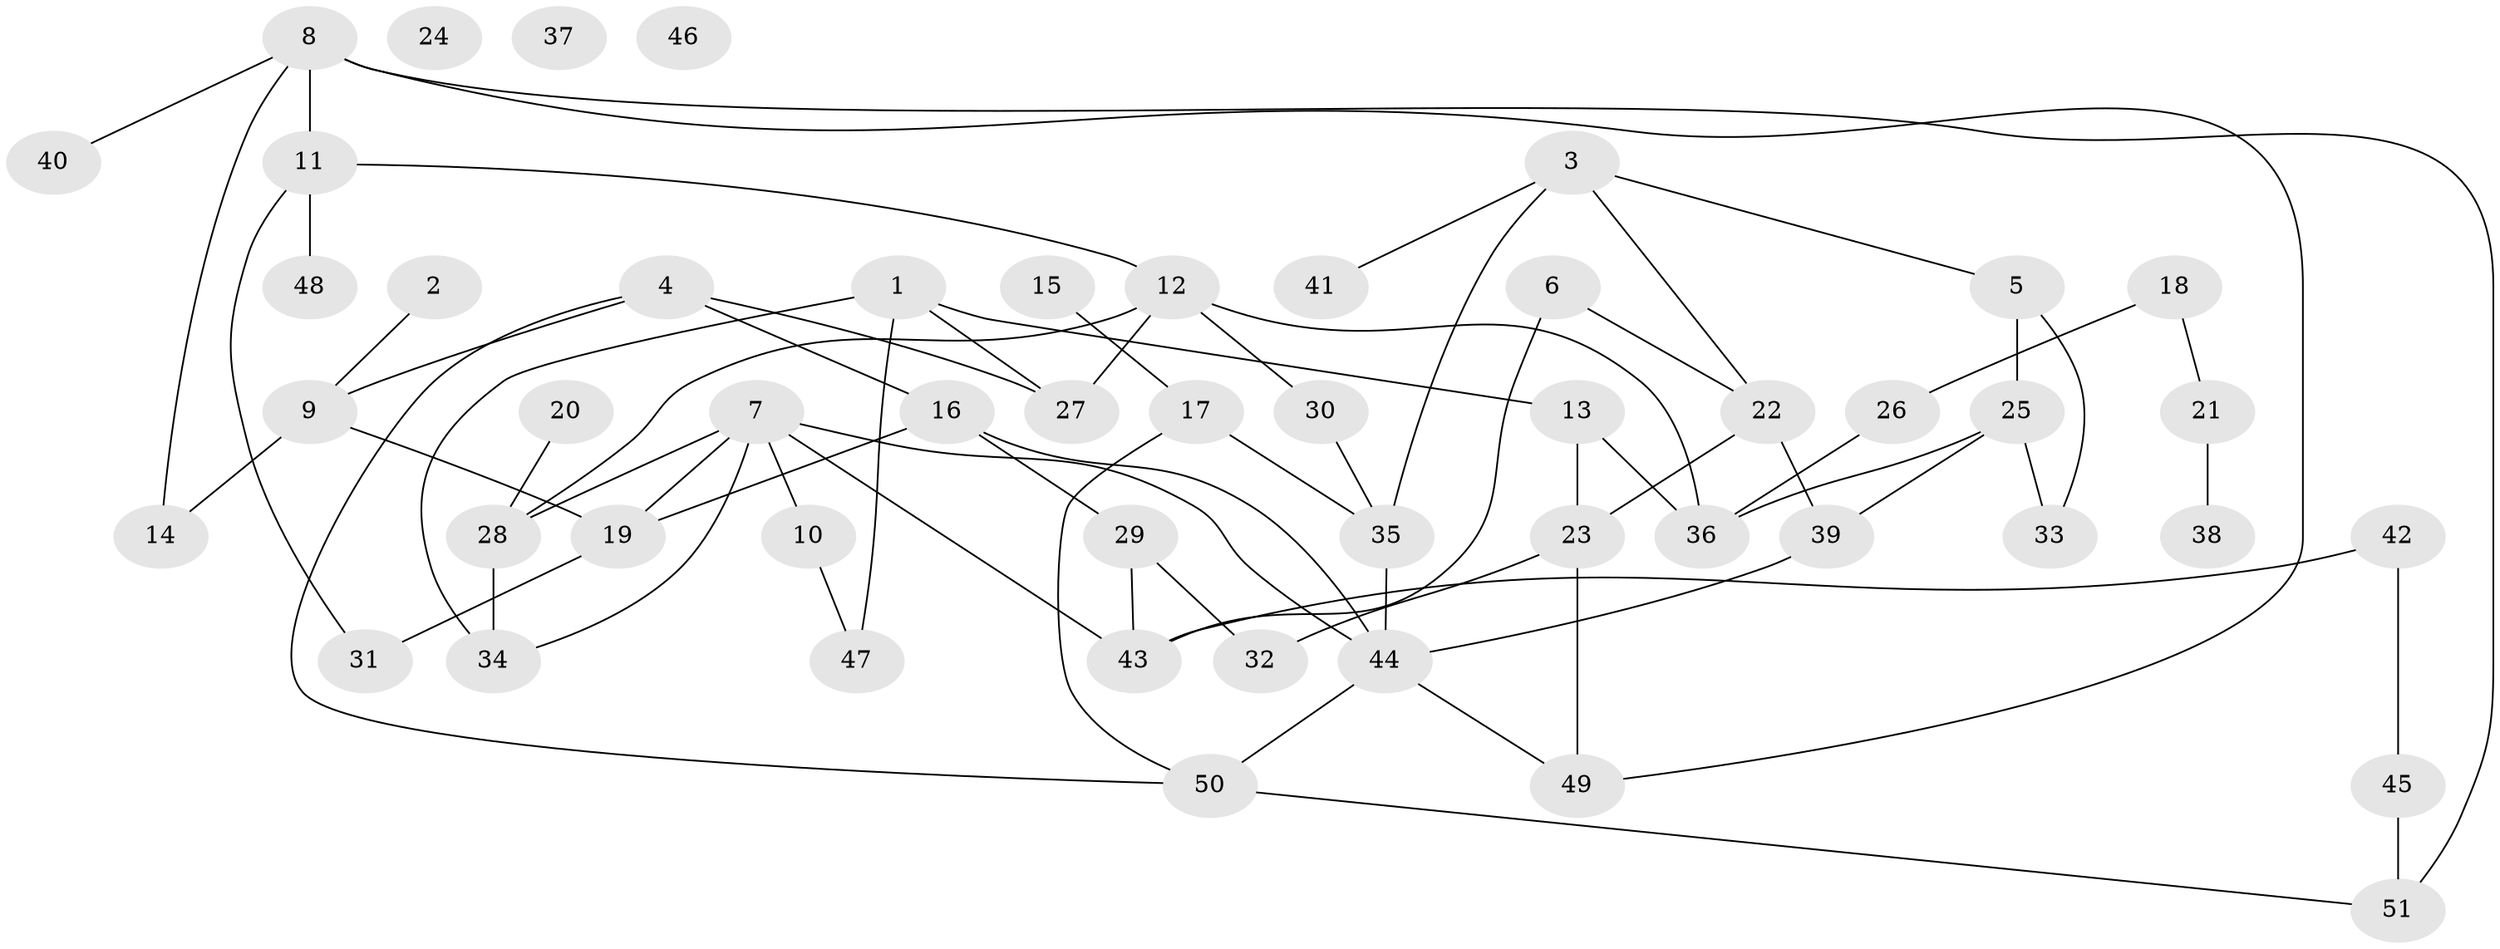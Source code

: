 // coarse degree distribution, {6: 0.07142857142857142, 9: 0.03571428571428571, 2: 0.17857142857142858, 3: 0.21428571428571427, 5: 0.14285714285714285, 1: 0.25, 4: 0.10714285714285714}
// Generated by graph-tools (version 1.1) at 2025/47/03/04/25 22:47:57]
// undirected, 51 vertices, 71 edges
graph export_dot {
  node [color=gray90,style=filled];
  1;
  2;
  3;
  4;
  5;
  6;
  7;
  8;
  9;
  10;
  11;
  12;
  13;
  14;
  15;
  16;
  17;
  18;
  19;
  20;
  21;
  22;
  23;
  24;
  25;
  26;
  27;
  28;
  29;
  30;
  31;
  32;
  33;
  34;
  35;
  36;
  37;
  38;
  39;
  40;
  41;
  42;
  43;
  44;
  45;
  46;
  47;
  48;
  49;
  50;
  51;
  1 -- 13;
  1 -- 27;
  1 -- 34;
  1 -- 47;
  2 -- 9;
  3 -- 5;
  3 -- 22;
  3 -- 35;
  3 -- 41;
  4 -- 9;
  4 -- 16;
  4 -- 27;
  4 -- 50;
  5 -- 25;
  5 -- 33;
  6 -- 22;
  6 -- 43;
  7 -- 10;
  7 -- 19;
  7 -- 28;
  7 -- 34;
  7 -- 43;
  7 -- 44;
  8 -- 11;
  8 -- 14;
  8 -- 40;
  8 -- 49;
  8 -- 51;
  9 -- 14;
  9 -- 19;
  10 -- 47;
  11 -- 12;
  11 -- 31;
  11 -- 48;
  12 -- 27;
  12 -- 28;
  12 -- 30;
  12 -- 36;
  13 -- 23;
  13 -- 36;
  15 -- 17;
  16 -- 19;
  16 -- 29;
  16 -- 44;
  17 -- 35;
  17 -- 50;
  18 -- 21;
  18 -- 26;
  19 -- 31;
  20 -- 28;
  21 -- 38;
  22 -- 23;
  22 -- 39;
  23 -- 32;
  23 -- 49;
  25 -- 33;
  25 -- 36;
  25 -- 39;
  26 -- 36;
  28 -- 34;
  29 -- 32;
  29 -- 43;
  30 -- 35;
  35 -- 44;
  39 -- 44;
  42 -- 43;
  42 -- 45;
  44 -- 49;
  44 -- 50;
  45 -- 51;
  50 -- 51;
}
